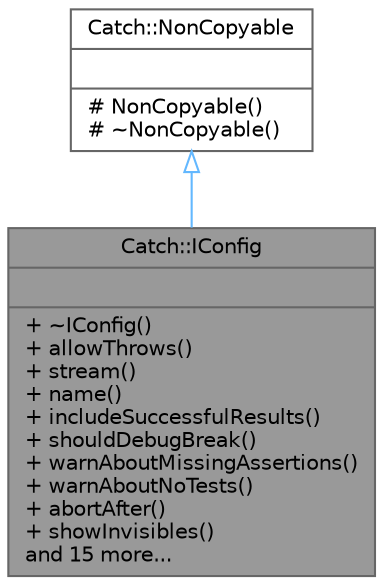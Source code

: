 digraph "Catch::IConfig"
{
 // LATEX_PDF_SIZE
  bgcolor="transparent";
  edge [fontname=Helvetica,fontsize=10,labelfontname=Helvetica,labelfontsize=10];
  node [fontname=Helvetica,fontsize=10,shape=box,height=0.2,width=0.4];
  Node1 [shape=record,label="{Catch::IConfig\n||+ ~IConfig()\l+ allowThrows()\l+ stream()\l+ name()\l+ includeSuccessfulResults()\l+ shouldDebugBreak()\l+ warnAboutMissingAssertions()\l+ warnAboutNoTests()\l+ abortAfter()\l+ showInvisibles()\land 15 more...\l}",height=0.2,width=0.4,color="gray40", fillcolor="grey60", style="filled", fontcolor="black",tooltip=" "];
  Node2 -> Node1 [dir="back",color="steelblue1",style="solid",arrowtail="onormal"];
  Node2 [shape=record,label="{Catch::NonCopyable\n||# NonCopyable()\l# ~NonCopyable()\l}",height=0.2,width=0.4,color="gray40", fillcolor="white", style="filled",URL="$class_catch_1_1_non_copyable.html",tooltip=" "];
}
